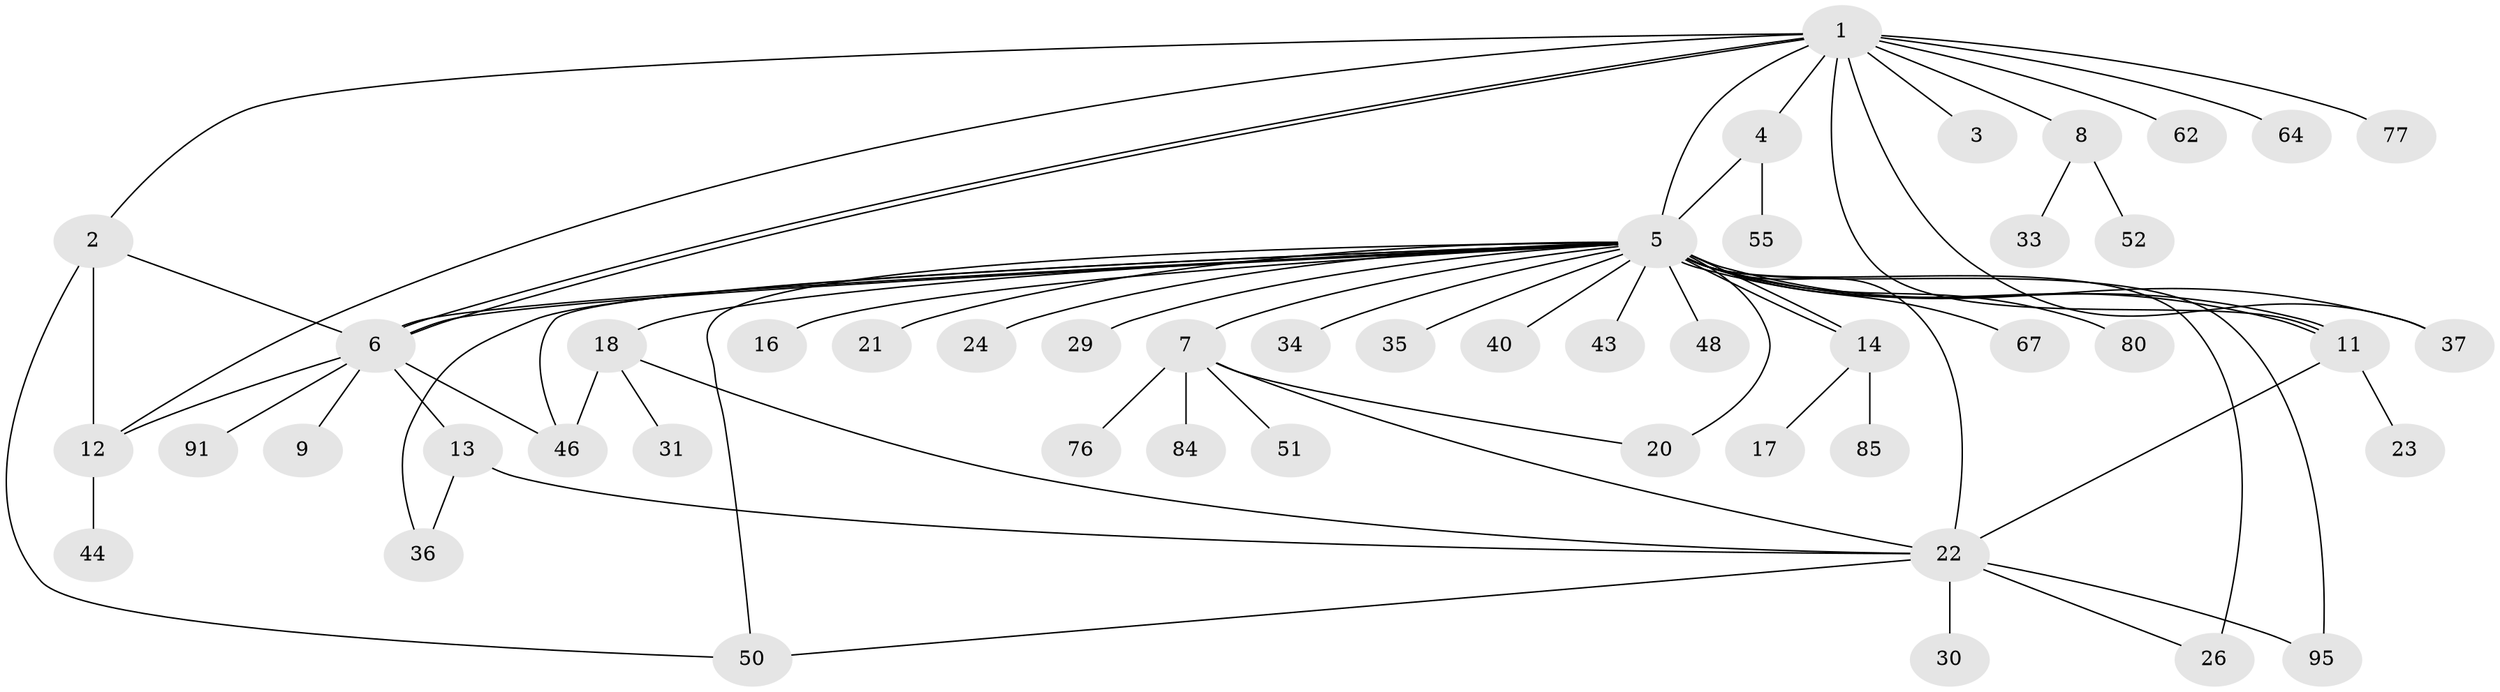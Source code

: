 // original degree distribution, {16: 0.010101010101010102, 7: 0.030303030303030304, 1: 0.48484848484848486, 3: 0.1414141414141414, 35: 0.010101010101010102, 11: 0.010101010101010102, 6: 0.020202020202020204, 9: 0.010101010101010102, 5: 0.020202020202020204, 4: 0.04040404040404041, 2: 0.21212121212121213, 14: 0.010101010101010102}
// Generated by graph-tools (version 1.1) at 2025/14/03/09/25 04:14:45]
// undirected, 49 vertices, 71 edges
graph export_dot {
graph [start="1"]
  node [color=gray90,style=filled];
  1;
  2 [super="+92+98+71+19"];
  3;
  4;
  5 [super="+47+10+54+94+58+60+66+78+96+59"];
  6;
  7;
  8;
  9;
  11 [super="+93+49+45+38+42"];
  12;
  13 [super="+15+72"];
  14;
  16 [super="+82"];
  17;
  18;
  20 [super="+86"];
  21;
  22 [super="+83+88+75+68+90+27+41"];
  23;
  24;
  26 [super="+56"];
  29;
  30;
  31;
  33;
  34;
  35;
  36;
  37;
  40;
  43;
  44;
  46 [super="+79"];
  48;
  50 [super="+73+53"];
  51;
  52;
  55;
  62;
  64;
  67;
  76;
  77;
  80;
  84;
  85;
  91;
  95 [super="+97"];
  1 -- 2;
  1 -- 3;
  1 -- 4;
  1 -- 5 [weight=2];
  1 -- 6;
  1 -- 6;
  1 -- 8;
  1 -- 11 [weight=2];
  1 -- 12;
  1 -- 37;
  1 -- 62;
  1 -- 64;
  1 -- 77;
  2 -- 12 [weight=2];
  2 -- 50;
  2 -- 6;
  4 -- 55;
  4 -- 5;
  5 -- 6;
  5 -- 6;
  5 -- 7;
  5 -- 11 [weight=4];
  5 -- 11;
  5 -- 14;
  5 -- 14;
  5 -- 16;
  5 -- 18;
  5 -- 20 [weight=2];
  5 -- 21;
  5 -- 29;
  5 -- 34;
  5 -- 35;
  5 -- 36;
  5 -- 37;
  5 -- 40;
  5 -- 50 [weight=2];
  5 -- 26 [weight=2];
  5 -- 48;
  5 -- 67;
  5 -- 22;
  5 -- 24;
  5 -- 43;
  5 -- 80;
  5 -- 46;
  5 -- 95;
  6 -- 9;
  6 -- 12;
  6 -- 13 [weight=2];
  6 -- 46;
  6 -- 91;
  7 -- 22;
  7 -- 51;
  7 -- 76;
  7 -- 84;
  7 -- 20;
  8 -- 33;
  8 -- 52;
  11 -- 23;
  11 -- 22 [weight=2];
  12 -- 44;
  13 -- 36;
  13 -- 22;
  14 -- 17;
  14 -- 85;
  18 -- 31;
  18 -- 46;
  18 -- 22;
  22 -- 26;
  22 -- 30;
  22 -- 50;
  22 -- 95;
}
